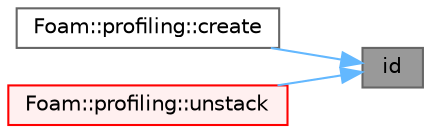 digraph "id"
{
 // LATEX_PDF_SIZE
  bgcolor="transparent";
  edge [fontname=Helvetica,fontsize=10,labelfontname=Helvetica,labelfontsize=10];
  node [fontname=Helvetica,fontsize=10,shape=box,height=0.2,width=0.4];
  rankdir="RL";
  Node1 [id="Node000001",label="id",height=0.2,width=0.4,color="gray40", fillcolor="grey60", style="filled", fontcolor="black",tooltip=" "];
  Node1 -> Node2 [id="edge1_Node000001_Node000002",dir="back",color="steelblue1",style="solid",tooltip=" "];
  Node2 [id="Node000002",label="Foam::profiling::create",height=0.2,width=0.4,color="grey40", fillcolor="white", style="filled",URL="$classFoam_1_1profiling.html#aafb7789d2774ff91261828b5c6af0450",tooltip=" "];
  Node1 -> Node3 [id="edge2_Node000001_Node000003",dir="back",color="steelblue1",style="solid",tooltip=" "];
  Node3 [id="Node000003",label="Foam::profiling::unstack",height=0.2,width=0.4,color="red", fillcolor="#FFF0F0", style="filled",URL="$classFoam_1_1profiling.html#a5d49226f1c1f960a0bbbeace91d5149e",tooltip=" "];
}
